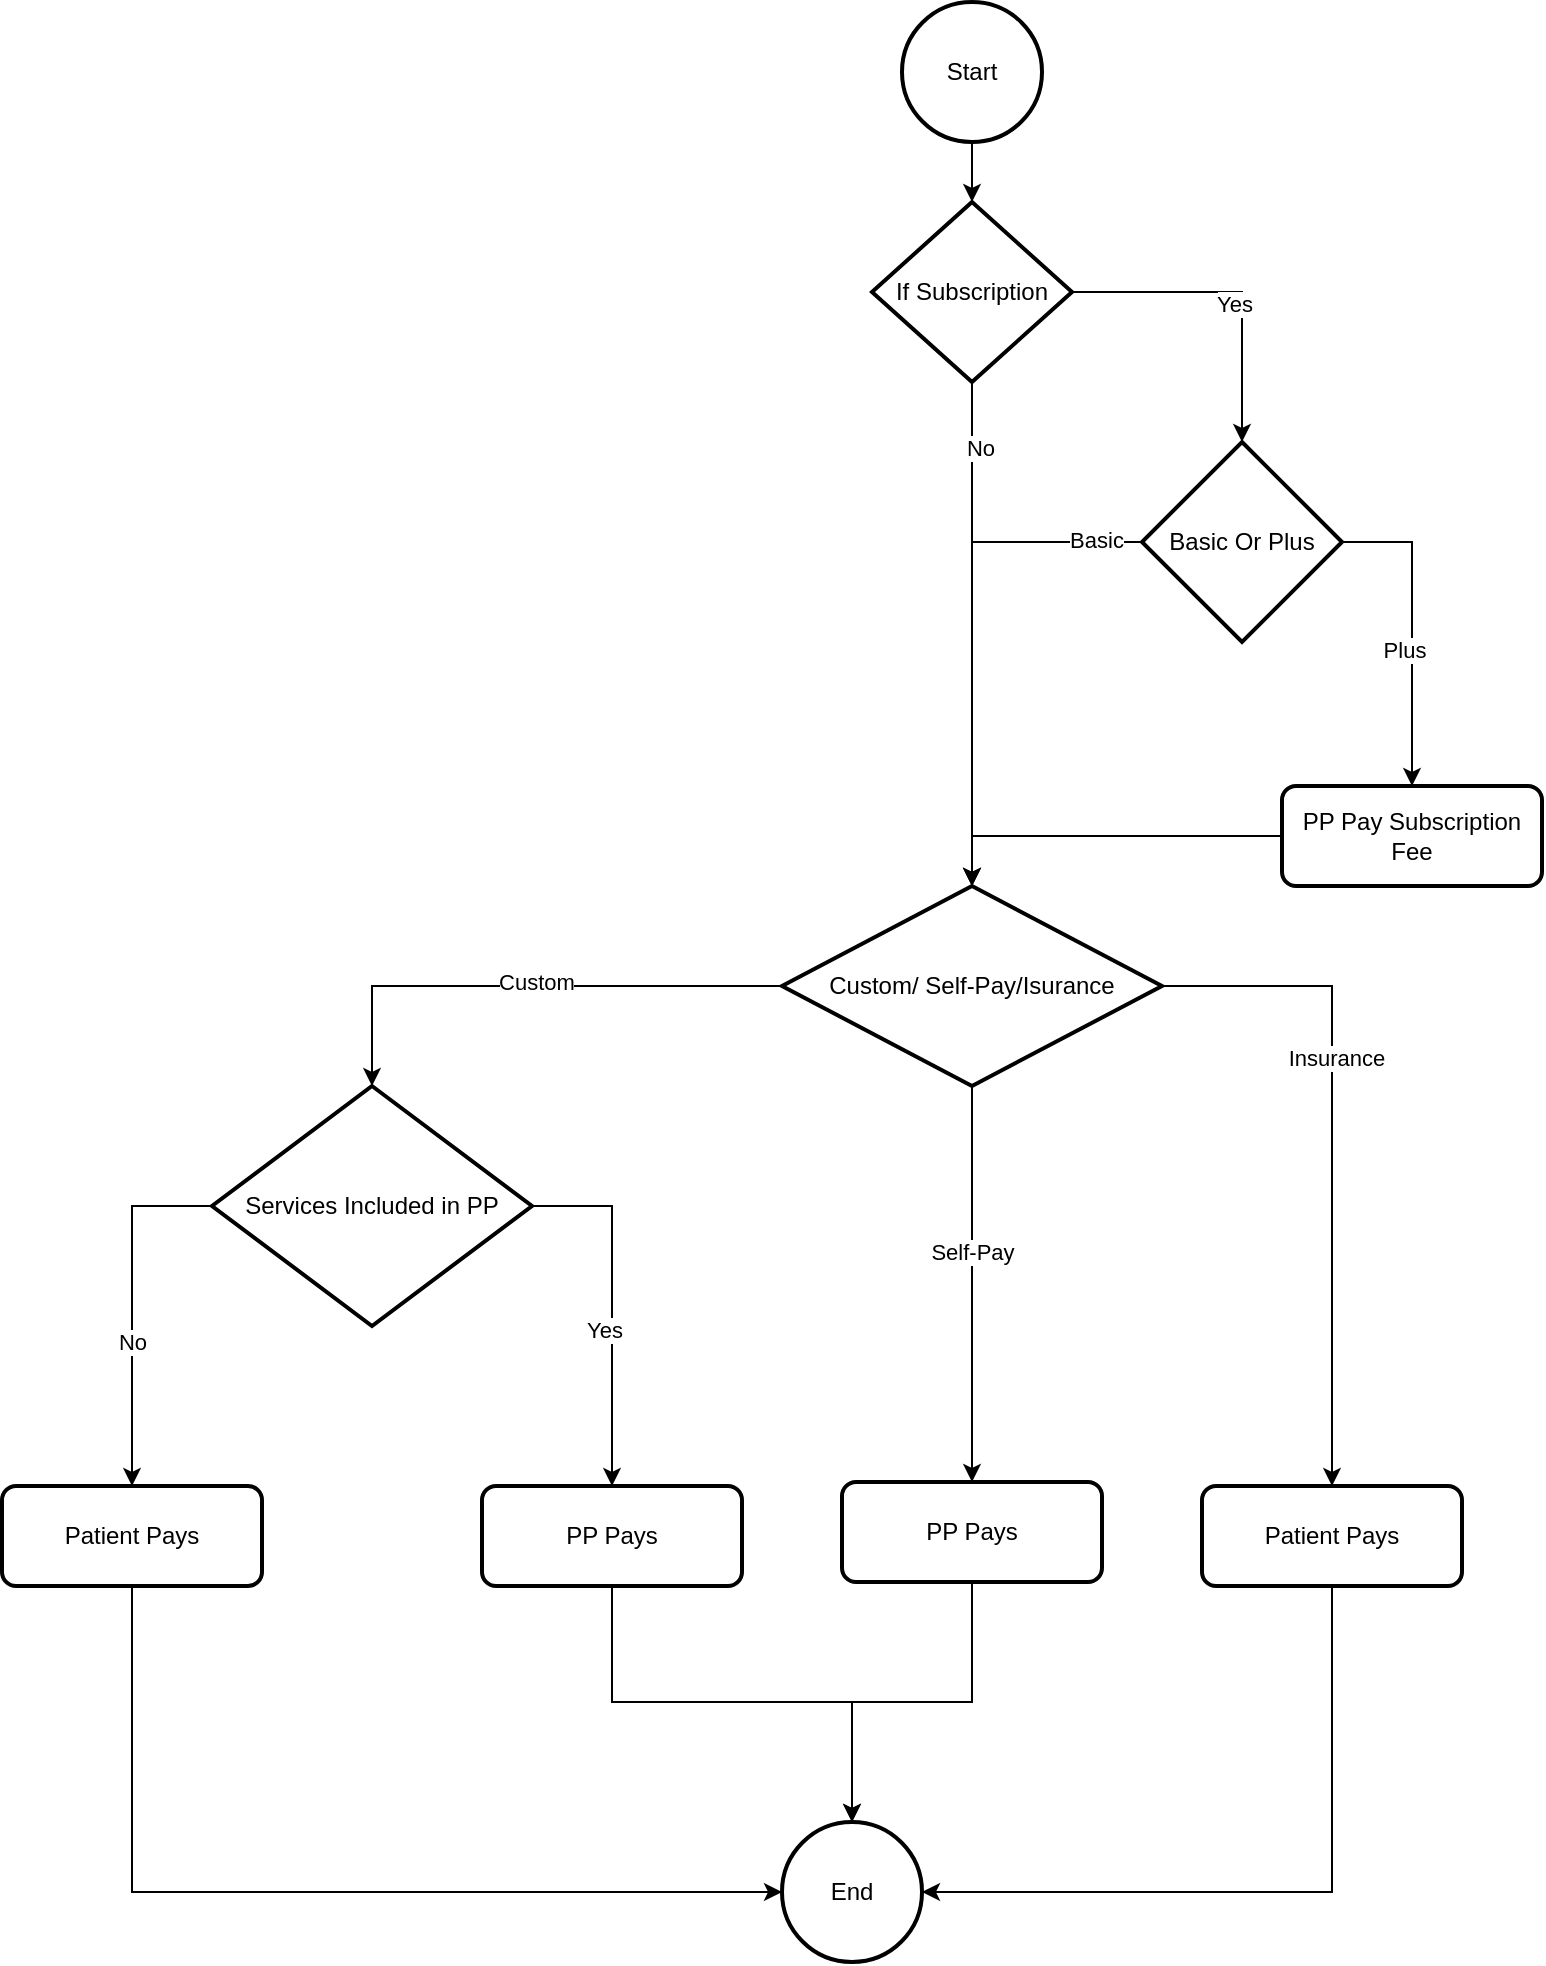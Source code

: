 <mxfile version="22.1.12" type="github">
  <diagram name="Page-1" id="YWQw5qrOwP-W0zatedrQ">
    <mxGraphModel dx="1912" dy="1251" grid="1" gridSize="10" guides="1" tooltips="1" connect="1" arrows="1" fold="1" page="1" pageScale="1" pageWidth="850" pageHeight="1100" math="0" shadow="0">
      <root>
        <mxCell id="0" />
        <mxCell id="1" parent="0" />
        <mxCell id="t3QVjbhl3cxWiVNiCSv1-1" style="edgeStyle=orthogonalEdgeStyle;rounded=0;orthogonalLoop=1;jettySize=auto;html=1;entryX=0.5;entryY=0;entryDx=0;entryDy=0;entryPerimeter=0;" parent="1" source="t3QVjbhl3cxWiVNiCSv1-2" target="d7_KTHSuYhrXq9YDZ4VX-1" edge="1">
          <mxGeometry relative="1" as="geometry">
            <mxPoint x="525" y="170" as="targetPoint" />
          </mxGeometry>
        </mxCell>
        <mxCell id="t3QVjbhl3cxWiVNiCSv1-2" value="Start" style="strokeWidth=2;html=1;shape=mxgraph.flowchart.start_2;whiteSpace=wrap;" parent="1" vertex="1">
          <mxGeometry x="500" y="40" width="70" height="70" as="geometry" />
        </mxCell>
        <mxCell id="t3QVjbhl3cxWiVNiCSv1-14" style="edgeStyle=orthogonalEdgeStyle;rounded=0;orthogonalLoop=1;jettySize=auto;html=1;exitX=0.5;exitY=1;exitDx=0;exitDy=0;exitPerimeter=0;entryX=0.5;entryY=0;entryDx=0;entryDy=0;entryPerimeter=0;" parent="1" source="d7_KTHSuYhrXq9YDZ4VX-1" target="d7_KTHSuYhrXq9YDZ4VX-9" edge="1">
          <mxGeometry relative="1" as="geometry">
            <mxPoint x="170" y="250" as="sourcePoint" />
            <mxPoint x="170" y="350" as="targetPoint" />
            <Array as="points">
              <mxPoint x="535" y="340" />
              <mxPoint x="535" y="340" />
            </Array>
          </mxGeometry>
        </mxCell>
        <mxCell id="d7_KTHSuYhrXq9YDZ4VX-48" value="No" style="edgeLabel;html=1;align=center;verticalAlign=middle;resizable=0;points=[];" vertex="1" connectable="0" parent="t3QVjbhl3cxWiVNiCSv1-14">
          <mxGeometry x="-0.737" y="4" relative="1" as="geometry">
            <mxPoint as="offset" />
          </mxGeometry>
        </mxCell>
        <mxCell id="t3QVjbhl3cxWiVNiCSv1-17" style="edgeStyle=orthogonalEdgeStyle;rounded=0;orthogonalLoop=1;jettySize=auto;html=1;exitX=0;exitY=0.5;exitDx=0;exitDy=0;exitPerimeter=0;entryX=0.5;entryY=0;entryDx=0;entryDy=0;entryPerimeter=0;" parent="1" source="d7_KTHSuYhrXq9YDZ4VX-3" target="d7_KTHSuYhrXq9YDZ4VX-9" edge="1">
          <mxGeometry relative="1" as="geometry">
            <mxPoint x="640" y="202" as="sourcePoint" />
            <mxPoint x="450" y="462" as="targetPoint" />
            <Array as="points">
              <mxPoint x="620" y="310" />
              <mxPoint x="535" y="310" />
            </Array>
          </mxGeometry>
        </mxCell>
        <mxCell id="d7_KTHSuYhrXq9YDZ4VX-6" value="Basic" style="edgeLabel;html=1;align=center;verticalAlign=middle;resizable=0;points=[];" vertex="1" connectable="0" parent="t3QVjbhl3cxWiVNiCSv1-17">
          <mxGeometry x="-0.818" y="-1" relative="1" as="geometry">
            <mxPoint as="offset" />
          </mxGeometry>
        </mxCell>
        <mxCell id="t3QVjbhl3cxWiVNiCSv1-19" style="edgeStyle=orthogonalEdgeStyle;rounded=0;orthogonalLoop=1;jettySize=auto;html=1;entryX=0.5;entryY=0;entryDx=0;entryDy=0;exitX=1;exitY=0.5;exitDx=0;exitDy=0;exitPerimeter=0;entryPerimeter=0;" parent="1" source="d7_KTHSuYhrXq9YDZ4VX-1" target="d7_KTHSuYhrXq9YDZ4VX-3" edge="1">
          <mxGeometry relative="1" as="geometry">
            <mxPoint x="260" y="215" as="sourcePoint" />
            <mxPoint x="380" y="215" as="targetPoint" />
          </mxGeometry>
        </mxCell>
        <mxCell id="t3QVjbhl3cxWiVNiCSv1-20" value="Yes" style="edgeLabel;html=1;align=center;verticalAlign=middle;resizable=0;points=[];" parent="t3QVjbhl3cxWiVNiCSv1-19" vertex="1" connectable="0">
          <mxGeometry x="0.133" y="-4" relative="1" as="geometry">
            <mxPoint as="offset" />
          </mxGeometry>
        </mxCell>
        <mxCell id="d7_KTHSuYhrXq9YDZ4VX-1" value="If Subscription" style="strokeWidth=2;html=1;shape=mxgraph.flowchart.decision;whiteSpace=wrap;" vertex="1" parent="1">
          <mxGeometry x="485" y="140" width="100" height="90" as="geometry" />
        </mxCell>
        <mxCell id="d7_KTHSuYhrXq9YDZ4VX-3" value="Basic Or Plus" style="strokeWidth=2;html=1;shape=mxgraph.flowchart.decision;whiteSpace=wrap;" vertex="1" parent="1">
          <mxGeometry x="620" y="260" width="100" height="100" as="geometry" />
        </mxCell>
        <mxCell id="d7_KTHSuYhrXq9YDZ4VX-4" style="edgeStyle=orthogonalEdgeStyle;rounded=0;orthogonalLoop=1;jettySize=auto;html=1;exitX=1;exitY=0.5;exitDx=0;exitDy=0;exitPerimeter=0;entryX=0.5;entryY=0;entryDx=0;entryDy=0;" edge="1" parent="1" source="d7_KTHSuYhrXq9YDZ4VX-3" target="d7_KTHSuYhrXq9YDZ4VX-7">
          <mxGeometry relative="1" as="geometry">
            <mxPoint x="730" y="282" as="sourcePoint" />
            <mxPoint x="740" y="482" as="targetPoint" />
          </mxGeometry>
        </mxCell>
        <mxCell id="d7_KTHSuYhrXq9YDZ4VX-5" value="Plus" style="edgeLabel;html=1;align=center;verticalAlign=middle;resizable=0;points=[];" vertex="1" connectable="0" parent="d7_KTHSuYhrXq9YDZ4VX-4">
          <mxGeometry x="0.133" y="-4" relative="1" as="geometry">
            <mxPoint as="offset" />
          </mxGeometry>
        </mxCell>
        <mxCell id="d7_KTHSuYhrXq9YDZ4VX-7" value="PP Pay Subscription Fee" style="rounded=1;whiteSpace=wrap;html=1;absoluteArcSize=1;arcSize=14;strokeWidth=2;" vertex="1" parent="1">
          <mxGeometry x="690" y="432" width="130" height="50" as="geometry" />
        </mxCell>
        <mxCell id="d7_KTHSuYhrXq9YDZ4VX-9" value="Custom/ Self-Pay/Isurance" style="strokeWidth=2;html=1;shape=mxgraph.flowchart.decision;whiteSpace=wrap;" vertex="1" parent="1">
          <mxGeometry x="440" y="482" width="190" height="100" as="geometry" />
        </mxCell>
        <mxCell id="d7_KTHSuYhrXq9YDZ4VX-10" style="edgeStyle=orthogonalEdgeStyle;rounded=0;orthogonalLoop=1;jettySize=auto;html=1;exitX=0;exitY=0.5;exitDx=0;exitDy=0;entryX=0.5;entryY=0;entryDx=0;entryDy=0;entryPerimeter=0;" edge="1" parent="1" source="d7_KTHSuYhrXq9YDZ4VX-7" target="d7_KTHSuYhrXq9YDZ4VX-9">
          <mxGeometry relative="1" as="geometry">
            <mxPoint x="570" y="307" as="sourcePoint" />
            <mxPoint x="545" y="552" as="targetPoint" />
          </mxGeometry>
        </mxCell>
        <mxCell id="d7_KTHSuYhrXq9YDZ4VX-13" value="PP Pays" style="rounded=1;whiteSpace=wrap;html=1;absoluteArcSize=1;arcSize=14;strokeWidth=2;" vertex="1" parent="1">
          <mxGeometry x="470" y="780" width="130" height="50" as="geometry" />
        </mxCell>
        <mxCell id="d7_KTHSuYhrXq9YDZ4VX-14" value="Patient Pays" style="rounded=1;whiteSpace=wrap;html=1;absoluteArcSize=1;arcSize=14;strokeWidth=2;" vertex="1" parent="1">
          <mxGeometry x="650" y="782" width="130" height="50" as="geometry" />
        </mxCell>
        <mxCell id="d7_KTHSuYhrXq9YDZ4VX-15" value="Services Included in PP" style="strokeWidth=2;html=1;shape=mxgraph.flowchart.decision;whiteSpace=wrap;" vertex="1" parent="1">
          <mxGeometry x="155" y="582" width="160" height="120" as="geometry" />
        </mxCell>
        <mxCell id="d7_KTHSuYhrXq9YDZ4VX-16" style="edgeStyle=orthogonalEdgeStyle;rounded=0;orthogonalLoop=1;jettySize=auto;html=1;exitX=1;exitY=0.5;exitDx=0;exitDy=0;exitPerimeter=0;entryX=0.5;entryY=0;entryDx=0;entryDy=0;" edge="1" parent="1" source="d7_KTHSuYhrXq9YDZ4VX-9" target="d7_KTHSuYhrXq9YDZ4VX-14">
          <mxGeometry relative="1" as="geometry">
            <mxPoint x="400" y="501" as="sourcePoint" />
            <mxPoint x="400" y="591" as="targetPoint" />
          </mxGeometry>
        </mxCell>
        <mxCell id="d7_KTHSuYhrXq9YDZ4VX-25" value="Insurance" style="edgeLabel;html=1;align=center;verticalAlign=middle;resizable=0;points=[];" vertex="1" connectable="0" parent="d7_KTHSuYhrXq9YDZ4VX-16">
          <mxGeometry x="-0.278" y="2" relative="1" as="geometry">
            <mxPoint as="offset" />
          </mxGeometry>
        </mxCell>
        <mxCell id="d7_KTHSuYhrXq9YDZ4VX-18" style="edgeStyle=orthogonalEdgeStyle;rounded=0;orthogonalLoop=1;jettySize=auto;html=1;exitX=0.5;exitY=1;exitDx=0;exitDy=0;exitPerimeter=0;entryX=0.5;entryY=0;entryDx=0;entryDy=0;" edge="1" parent="1" source="d7_KTHSuYhrXq9YDZ4VX-9" target="d7_KTHSuYhrXq9YDZ4VX-13">
          <mxGeometry relative="1" as="geometry">
            <mxPoint x="805" y="620" as="sourcePoint" />
            <mxPoint x="840" y="834" as="targetPoint" />
          </mxGeometry>
        </mxCell>
        <mxCell id="d7_KTHSuYhrXq9YDZ4VX-19" value="Self-Pay" style="edgeLabel;html=1;align=center;verticalAlign=middle;resizable=0;points=[];" vertex="1" connectable="0" parent="d7_KTHSuYhrXq9YDZ4VX-18">
          <mxGeometry x="-0.164" relative="1" as="geometry">
            <mxPoint as="offset" />
          </mxGeometry>
        </mxCell>
        <mxCell id="d7_KTHSuYhrXq9YDZ4VX-20" style="edgeStyle=orthogonalEdgeStyle;rounded=0;orthogonalLoop=1;jettySize=auto;html=1;entryX=0.5;entryY=0;entryDx=0;entryDy=0;entryPerimeter=0;exitX=0;exitY=0.5;exitDx=0;exitDy=0;exitPerimeter=0;" edge="1" parent="1" source="d7_KTHSuYhrXq9YDZ4VX-9" target="d7_KTHSuYhrXq9YDZ4VX-15">
          <mxGeometry relative="1" as="geometry">
            <mxPoint x="190" y="540" as="sourcePoint" />
            <mxPoint x="560" y="582" as="targetPoint" />
          </mxGeometry>
        </mxCell>
        <mxCell id="d7_KTHSuYhrXq9YDZ4VX-35" value="Custom" style="edgeLabel;html=1;align=center;verticalAlign=middle;resizable=0;points=[];" vertex="1" connectable="0" parent="d7_KTHSuYhrXq9YDZ4VX-20">
          <mxGeometry x="-0.035" y="-2" relative="1" as="geometry">
            <mxPoint as="offset" />
          </mxGeometry>
        </mxCell>
        <mxCell id="d7_KTHSuYhrXq9YDZ4VX-22" value="PP Pays" style="rounded=1;whiteSpace=wrap;html=1;absoluteArcSize=1;arcSize=14;strokeWidth=2;" vertex="1" parent="1">
          <mxGeometry x="290" y="782" width="130" height="50" as="geometry" />
        </mxCell>
        <mxCell id="d7_KTHSuYhrXq9YDZ4VX-23" value="Patient Pays" style="rounded=1;whiteSpace=wrap;html=1;absoluteArcSize=1;arcSize=14;strokeWidth=2;" vertex="1" parent="1">
          <mxGeometry x="50" y="782" width="130" height="50" as="geometry" />
        </mxCell>
        <mxCell id="d7_KTHSuYhrXq9YDZ4VX-29" style="edgeStyle=orthogonalEdgeStyle;rounded=0;orthogonalLoop=1;jettySize=auto;html=1;entryX=0.5;entryY=0;entryDx=0;entryDy=0;exitX=1;exitY=0.5;exitDx=0;exitDy=0;exitPerimeter=0;" edge="1" parent="1" source="d7_KTHSuYhrXq9YDZ4VX-15" target="d7_KTHSuYhrXq9YDZ4VX-22">
          <mxGeometry relative="1" as="geometry">
            <mxPoint x="-230" y="172" as="sourcePoint" />
            <mxPoint x="110" y="233" as="targetPoint" />
          </mxGeometry>
        </mxCell>
        <mxCell id="d7_KTHSuYhrXq9YDZ4VX-30" value="Yes" style="edgeLabel;html=1;align=center;verticalAlign=middle;resizable=0;points=[];" vertex="1" connectable="0" parent="d7_KTHSuYhrXq9YDZ4VX-29">
          <mxGeometry x="0.133" y="-4" relative="1" as="geometry">
            <mxPoint as="offset" />
          </mxGeometry>
        </mxCell>
        <mxCell id="d7_KTHSuYhrXq9YDZ4VX-31" style="edgeStyle=orthogonalEdgeStyle;rounded=0;orthogonalLoop=1;jettySize=auto;html=1;exitX=0;exitY=0.5;exitDx=0;exitDy=0;exitPerimeter=0;" edge="1" parent="1" source="d7_KTHSuYhrXq9YDZ4VX-15" target="d7_KTHSuYhrXq9YDZ4VX-23">
          <mxGeometry relative="1" as="geometry">
            <mxPoint x="-220" y="177" as="sourcePoint" />
            <mxPoint x="120" y="243" as="targetPoint" />
          </mxGeometry>
        </mxCell>
        <mxCell id="d7_KTHSuYhrXq9YDZ4VX-33" value="No" style="edgeLabel;html=1;align=center;verticalAlign=middle;resizable=0;points=[];" vertex="1" connectable="0" parent="d7_KTHSuYhrXq9YDZ4VX-31">
          <mxGeometry x="0.2" relative="1" as="geometry">
            <mxPoint as="offset" />
          </mxGeometry>
        </mxCell>
        <mxCell id="d7_KTHSuYhrXq9YDZ4VX-34" value="End" style="strokeWidth=2;html=1;shape=mxgraph.flowchart.start_2;whiteSpace=wrap;" vertex="1" parent="1">
          <mxGeometry x="440" y="950" width="70" height="70" as="geometry" />
        </mxCell>
        <mxCell id="d7_KTHSuYhrXq9YDZ4VX-39" style="edgeStyle=orthogonalEdgeStyle;rounded=0;orthogonalLoop=1;jettySize=auto;html=1;exitX=0.5;exitY=1;exitDx=0;exitDy=0;entryX=0;entryY=0.5;entryDx=0;entryDy=0;entryPerimeter=0;" edge="1" parent="1" source="d7_KTHSuYhrXq9YDZ4VX-23" target="d7_KTHSuYhrXq9YDZ4VX-34">
          <mxGeometry relative="1" as="geometry">
            <mxPoint x="165" y="652" as="sourcePoint" />
            <mxPoint x="125" y="792" as="targetPoint" />
          </mxGeometry>
        </mxCell>
        <mxCell id="d7_KTHSuYhrXq9YDZ4VX-41" style="edgeStyle=orthogonalEdgeStyle;rounded=0;orthogonalLoop=1;jettySize=auto;html=1;exitX=0.5;exitY=1;exitDx=0;exitDy=0;entryX=0.5;entryY=0;entryDx=0;entryDy=0;entryPerimeter=0;" edge="1" parent="1" source="d7_KTHSuYhrXq9YDZ4VX-22" target="d7_KTHSuYhrXq9YDZ4VX-34">
          <mxGeometry relative="1" as="geometry">
            <mxPoint x="355" y="870" as="sourcePoint" />
            <mxPoint x="315" y="1010" as="targetPoint" />
            <Array as="points">
              <mxPoint x="355" y="890" />
              <mxPoint x="475" y="890" />
            </Array>
          </mxGeometry>
        </mxCell>
        <mxCell id="d7_KTHSuYhrXq9YDZ4VX-43" style="edgeStyle=orthogonalEdgeStyle;rounded=0;orthogonalLoop=1;jettySize=auto;html=1;exitX=0.5;exitY=1;exitDx=0;exitDy=0;entryX=0.5;entryY=0;entryDx=0;entryDy=0;entryPerimeter=0;" edge="1" parent="1" source="d7_KTHSuYhrXq9YDZ4VX-13" target="d7_KTHSuYhrXq9YDZ4VX-34">
          <mxGeometry relative="1" as="geometry">
            <mxPoint x="185" y="672" as="sourcePoint" />
            <mxPoint x="145" y="812" as="targetPoint" />
            <Array as="points">
              <mxPoint x="535" y="890" />
              <mxPoint x="475" y="890" />
            </Array>
          </mxGeometry>
        </mxCell>
        <mxCell id="d7_KTHSuYhrXq9YDZ4VX-45" style="edgeStyle=orthogonalEdgeStyle;rounded=0;orthogonalLoop=1;jettySize=auto;html=1;exitX=0.5;exitY=1;exitDx=0;exitDy=0;entryX=1;entryY=0.5;entryDx=0;entryDy=0;entryPerimeter=0;" edge="1" parent="1" source="d7_KTHSuYhrXq9YDZ4VX-14" target="d7_KTHSuYhrXq9YDZ4VX-34">
          <mxGeometry relative="1" as="geometry">
            <mxPoint x="195" y="682" as="sourcePoint" />
            <mxPoint x="155" y="822" as="targetPoint" />
          </mxGeometry>
        </mxCell>
      </root>
    </mxGraphModel>
  </diagram>
</mxfile>
